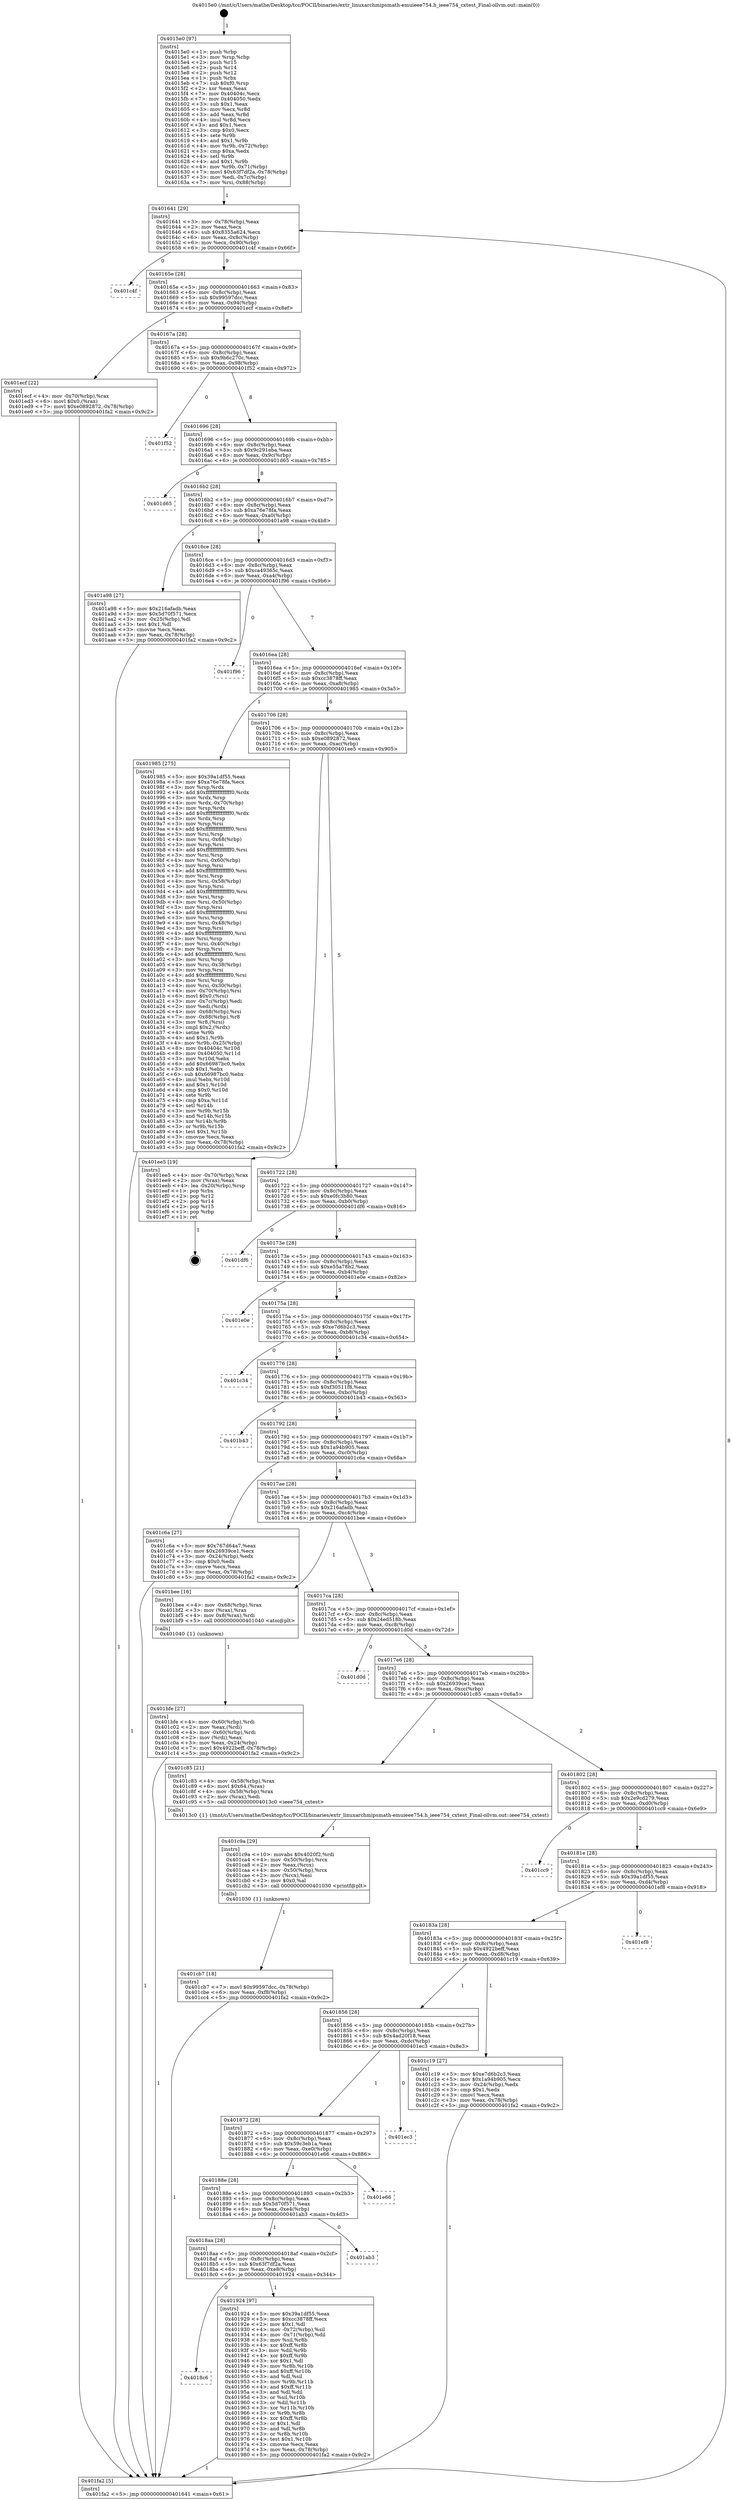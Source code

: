digraph "0x4015e0" {
  label = "0x4015e0 (/mnt/c/Users/mathe/Desktop/tcc/POCII/binaries/extr_linuxarchmipsmath-emuieee754.h_ieee754_cxtest_Final-ollvm.out::main(0))"
  labelloc = "t"
  node[shape=record]

  Entry [label="",width=0.3,height=0.3,shape=circle,fillcolor=black,style=filled]
  "0x401641" [label="{
     0x401641 [29]\l
     | [instrs]\l
     &nbsp;&nbsp;0x401641 \<+3\>: mov -0x78(%rbp),%eax\l
     &nbsp;&nbsp;0x401644 \<+2\>: mov %eax,%ecx\l
     &nbsp;&nbsp;0x401646 \<+6\>: sub $0x8355a624,%ecx\l
     &nbsp;&nbsp;0x40164c \<+6\>: mov %eax,-0x8c(%rbp)\l
     &nbsp;&nbsp;0x401652 \<+6\>: mov %ecx,-0x90(%rbp)\l
     &nbsp;&nbsp;0x401658 \<+6\>: je 0000000000401c4f \<main+0x66f\>\l
  }"]
  "0x401c4f" [label="{
     0x401c4f\l
  }", style=dashed]
  "0x40165e" [label="{
     0x40165e [28]\l
     | [instrs]\l
     &nbsp;&nbsp;0x40165e \<+5\>: jmp 0000000000401663 \<main+0x83\>\l
     &nbsp;&nbsp;0x401663 \<+6\>: mov -0x8c(%rbp),%eax\l
     &nbsp;&nbsp;0x401669 \<+5\>: sub $0x99597dcc,%eax\l
     &nbsp;&nbsp;0x40166e \<+6\>: mov %eax,-0x94(%rbp)\l
     &nbsp;&nbsp;0x401674 \<+6\>: je 0000000000401ecf \<main+0x8ef\>\l
  }"]
  Exit [label="",width=0.3,height=0.3,shape=circle,fillcolor=black,style=filled,peripheries=2]
  "0x401ecf" [label="{
     0x401ecf [22]\l
     | [instrs]\l
     &nbsp;&nbsp;0x401ecf \<+4\>: mov -0x70(%rbp),%rax\l
     &nbsp;&nbsp;0x401ed3 \<+6\>: movl $0x0,(%rax)\l
     &nbsp;&nbsp;0x401ed9 \<+7\>: movl $0xe0892872,-0x78(%rbp)\l
     &nbsp;&nbsp;0x401ee0 \<+5\>: jmp 0000000000401fa2 \<main+0x9c2\>\l
  }"]
  "0x40167a" [label="{
     0x40167a [28]\l
     | [instrs]\l
     &nbsp;&nbsp;0x40167a \<+5\>: jmp 000000000040167f \<main+0x9f\>\l
     &nbsp;&nbsp;0x40167f \<+6\>: mov -0x8c(%rbp),%eax\l
     &nbsp;&nbsp;0x401685 \<+5\>: sub $0x9b6c270c,%eax\l
     &nbsp;&nbsp;0x40168a \<+6\>: mov %eax,-0x98(%rbp)\l
     &nbsp;&nbsp;0x401690 \<+6\>: je 0000000000401f52 \<main+0x972\>\l
  }"]
  "0x401cb7" [label="{
     0x401cb7 [18]\l
     | [instrs]\l
     &nbsp;&nbsp;0x401cb7 \<+7\>: movl $0x99597dcc,-0x78(%rbp)\l
     &nbsp;&nbsp;0x401cbe \<+6\>: mov %eax,-0xf8(%rbp)\l
     &nbsp;&nbsp;0x401cc4 \<+5\>: jmp 0000000000401fa2 \<main+0x9c2\>\l
  }"]
  "0x401f52" [label="{
     0x401f52\l
  }", style=dashed]
  "0x401696" [label="{
     0x401696 [28]\l
     | [instrs]\l
     &nbsp;&nbsp;0x401696 \<+5\>: jmp 000000000040169b \<main+0xbb\>\l
     &nbsp;&nbsp;0x40169b \<+6\>: mov -0x8c(%rbp),%eax\l
     &nbsp;&nbsp;0x4016a1 \<+5\>: sub $0x9c291eba,%eax\l
     &nbsp;&nbsp;0x4016a6 \<+6\>: mov %eax,-0x9c(%rbp)\l
     &nbsp;&nbsp;0x4016ac \<+6\>: je 0000000000401d65 \<main+0x785\>\l
  }"]
  "0x401c9a" [label="{
     0x401c9a [29]\l
     | [instrs]\l
     &nbsp;&nbsp;0x401c9a \<+10\>: movabs $0x4020f2,%rdi\l
     &nbsp;&nbsp;0x401ca4 \<+4\>: mov -0x50(%rbp),%rcx\l
     &nbsp;&nbsp;0x401ca8 \<+2\>: mov %eax,(%rcx)\l
     &nbsp;&nbsp;0x401caa \<+4\>: mov -0x50(%rbp),%rcx\l
     &nbsp;&nbsp;0x401cae \<+2\>: mov (%rcx),%esi\l
     &nbsp;&nbsp;0x401cb0 \<+2\>: mov $0x0,%al\l
     &nbsp;&nbsp;0x401cb2 \<+5\>: call 0000000000401030 \<printf@plt\>\l
     | [calls]\l
     &nbsp;&nbsp;0x401030 \{1\} (unknown)\l
  }"]
  "0x401d65" [label="{
     0x401d65\l
  }", style=dashed]
  "0x4016b2" [label="{
     0x4016b2 [28]\l
     | [instrs]\l
     &nbsp;&nbsp;0x4016b2 \<+5\>: jmp 00000000004016b7 \<main+0xd7\>\l
     &nbsp;&nbsp;0x4016b7 \<+6\>: mov -0x8c(%rbp),%eax\l
     &nbsp;&nbsp;0x4016bd \<+5\>: sub $0xa76e78fa,%eax\l
     &nbsp;&nbsp;0x4016c2 \<+6\>: mov %eax,-0xa0(%rbp)\l
     &nbsp;&nbsp;0x4016c8 \<+6\>: je 0000000000401a98 \<main+0x4b8\>\l
  }"]
  "0x401bfe" [label="{
     0x401bfe [27]\l
     | [instrs]\l
     &nbsp;&nbsp;0x401bfe \<+4\>: mov -0x60(%rbp),%rdi\l
     &nbsp;&nbsp;0x401c02 \<+2\>: mov %eax,(%rdi)\l
     &nbsp;&nbsp;0x401c04 \<+4\>: mov -0x60(%rbp),%rdi\l
     &nbsp;&nbsp;0x401c08 \<+2\>: mov (%rdi),%eax\l
     &nbsp;&nbsp;0x401c0a \<+3\>: mov %eax,-0x24(%rbp)\l
     &nbsp;&nbsp;0x401c0d \<+7\>: movl $0x4922beff,-0x78(%rbp)\l
     &nbsp;&nbsp;0x401c14 \<+5\>: jmp 0000000000401fa2 \<main+0x9c2\>\l
  }"]
  "0x401a98" [label="{
     0x401a98 [27]\l
     | [instrs]\l
     &nbsp;&nbsp;0x401a98 \<+5\>: mov $0x216afadb,%eax\l
     &nbsp;&nbsp;0x401a9d \<+5\>: mov $0x5d70f571,%ecx\l
     &nbsp;&nbsp;0x401aa2 \<+3\>: mov -0x25(%rbp),%dl\l
     &nbsp;&nbsp;0x401aa5 \<+3\>: test $0x1,%dl\l
     &nbsp;&nbsp;0x401aa8 \<+3\>: cmovne %ecx,%eax\l
     &nbsp;&nbsp;0x401aab \<+3\>: mov %eax,-0x78(%rbp)\l
     &nbsp;&nbsp;0x401aae \<+5\>: jmp 0000000000401fa2 \<main+0x9c2\>\l
  }"]
  "0x4016ce" [label="{
     0x4016ce [28]\l
     | [instrs]\l
     &nbsp;&nbsp;0x4016ce \<+5\>: jmp 00000000004016d3 \<main+0xf3\>\l
     &nbsp;&nbsp;0x4016d3 \<+6\>: mov -0x8c(%rbp),%eax\l
     &nbsp;&nbsp;0x4016d9 \<+5\>: sub $0xca49365c,%eax\l
     &nbsp;&nbsp;0x4016de \<+6\>: mov %eax,-0xa4(%rbp)\l
     &nbsp;&nbsp;0x4016e4 \<+6\>: je 0000000000401f96 \<main+0x9b6\>\l
  }"]
  "0x4015e0" [label="{
     0x4015e0 [97]\l
     | [instrs]\l
     &nbsp;&nbsp;0x4015e0 \<+1\>: push %rbp\l
     &nbsp;&nbsp;0x4015e1 \<+3\>: mov %rsp,%rbp\l
     &nbsp;&nbsp;0x4015e4 \<+2\>: push %r15\l
     &nbsp;&nbsp;0x4015e6 \<+2\>: push %r14\l
     &nbsp;&nbsp;0x4015e8 \<+2\>: push %r12\l
     &nbsp;&nbsp;0x4015ea \<+1\>: push %rbx\l
     &nbsp;&nbsp;0x4015eb \<+7\>: sub $0xf0,%rsp\l
     &nbsp;&nbsp;0x4015f2 \<+2\>: xor %eax,%eax\l
     &nbsp;&nbsp;0x4015f4 \<+7\>: mov 0x40404c,%ecx\l
     &nbsp;&nbsp;0x4015fb \<+7\>: mov 0x404050,%edx\l
     &nbsp;&nbsp;0x401602 \<+3\>: sub $0x1,%eax\l
     &nbsp;&nbsp;0x401605 \<+3\>: mov %ecx,%r8d\l
     &nbsp;&nbsp;0x401608 \<+3\>: add %eax,%r8d\l
     &nbsp;&nbsp;0x40160b \<+4\>: imul %r8d,%ecx\l
     &nbsp;&nbsp;0x40160f \<+3\>: and $0x1,%ecx\l
     &nbsp;&nbsp;0x401612 \<+3\>: cmp $0x0,%ecx\l
     &nbsp;&nbsp;0x401615 \<+4\>: sete %r9b\l
     &nbsp;&nbsp;0x401619 \<+4\>: and $0x1,%r9b\l
     &nbsp;&nbsp;0x40161d \<+4\>: mov %r9b,-0x72(%rbp)\l
     &nbsp;&nbsp;0x401621 \<+3\>: cmp $0xa,%edx\l
     &nbsp;&nbsp;0x401624 \<+4\>: setl %r9b\l
     &nbsp;&nbsp;0x401628 \<+4\>: and $0x1,%r9b\l
     &nbsp;&nbsp;0x40162c \<+4\>: mov %r9b,-0x71(%rbp)\l
     &nbsp;&nbsp;0x401630 \<+7\>: movl $0x63f7df2a,-0x78(%rbp)\l
     &nbsp;&nbsp;0x401637 \<+3\>: mov %edi,-0x7c(%rbp)\l
     &nbsp;&nbsp;0x40163a \<+7\>: mov %rsi,-0x88(%rbp)\l
  }"]
  "0x401f96" [label="{
     0x401f96\l
  }", style=dashed]
  "0x4016ea" [label="{
     0x4016ea [28]\l
     | [instrs]\l
     &nbsp;&nbsp;0x4016ea \<+5\>: jmp 00000000004016ef \<main+0x10f\>\l
     &nbsp;&nbsp;0x4016ef \<+6\>: mov -0x8c(%rbp),%eax\l
     &nbsp;&nbsp;0x4016f5 \<+5\>: sub $0xcc3878ff,%eax\l
     &nbsp;&nbsp;0x4016fa \<+6\>: mov %eax,-0xa8(%rbp)\l
     &nbsp;&nbsp;0x401700 \<+6\>: je 0000000000401985 \<main+0x3a5\>\l
  }"]
  "0x401fa2" [label="{
     0x401fa2 [5]\l
     | [instrs]\l
     &nbsp;&nbsp;0x401fa2 \<+5\>: jmp 0000000000401641 \<main+0x61\>\l
  }"]
  "0x401985" [label="{
     0x401985 [275]\l
     | [instrs]\l
     &nbsp;&nbsp;0x401985 \<+5\>: mov $0x39a1df55,%eax\l
     &nbsp;&nbsp;0x40198a \<+5\>: mov $0xa76e78fa,%ecx\l
     &nbsp;&nbsp;0x40198f \<+3\>: mov %rsp,%rdx\l
     &nbsp;&nbsp;0x401992 \<+4\>: add $0xfffffffffffffff0,%rdx\l
     &nbsp;&nbsp;0x401996 \<+3\>: mov %rdx,%rsp\l
     &nbsp;&nbsp;0x401999 \<+4\>: mov %rdx,-0x70(%rbp)\l
     &nbsp;&nbsp;0x40199d \<+3\>: mov %rsp,%rdx\l
     &nbsp;&nbsp;0x4019a0 \<+4\>: add $0xfffffffffffffff0,%rdx\l
     &nbsp;&nbsp;0x4019a4 \<+3\>: mov %rdx,%rsp\l
     &nbsp;&nbsp;0x4019a7 \<+3\>: mov %rsp,%rsi\l
     &nbsp;&nbsp;0x4019aa \<+4\>: add $0xfffffffffffffff0,%rsi\l
     &nbsp;&nbsp;0x4019ae \<+3\>: mov %rsi,%rsp\l
     &nbsp;&nbsp;0x4019b1 \<+4\>: mov %rsi,-0x68(%rbp)\l
     &nbsp;&nbsp;0x4019b5 \<+3\>: mov %rsp,%rsi\l
     &nbsp;&nbsp;0x4019b8 \<+4\>: add $0xfffffffffffffff0,%rsi\l
     &nbsp;&nbsp;0x4019bc \<+3\>: mov %rsi,%rsp\l
     &nbsp;&nbsp;0x4019bf \<+4\>: mov %rsi,-0x60(%rbp)\l
     &nbsp;&nbsp;0x4019c3 \<+3\>: mov %rsp,%rsi\l
     &nbsp;&nbsp;0x4019c6 \<+4\>: add $0xfffffffffffffff0,%rsi\l
     &nbsp;&nbsp;0x4019ca \<+3\>: mov %rsi,%rsp\l
     &nbsp;&nbsp;0x4019cd \<+4\>: mov %rsi,-0x58(%rbp)\l
     &nbsp;&nbsp;0x4019d1 \<+3\>: mov %rsp,%rsi\l
     &nbsp;&nbsp;0x4019d4 \<+4\>: add $0xfffffffffffffff0,%rsi\l
     &nbsp;&nbsp;0x4019d8 \<+3\>: mov %rsi,%rsp\l
     &nbsp;&nbsp;0x4019db \<+4\>: mov %rsi,-0x50(%rbp)\l
     &nbsp;&nbsp;0x4019df \<+3\>: mov %rsp,%rsi\l
     &nbsp;&nbsp;0x4019e2 \<+4\>: add $0xfffffffffffffff0,%rsi\l
     &nbsp;&nbsp;0x4019e6 \<+3\>: mov %rsi,%rsp\l
     &nbsp;&nbsp;0x4019e9 \<+4\>: mov %rsi,-0x48(%rbp)\l
     &nbsp;&nbsp;0x4019ed \<+3\>: mov %rsp,%rsi\l
     &nbsp;&nbsp;0x4019f0 \<+4\>: add $0xfffffffffffffff0,%rsi\l
     &nbsp;&nbsp;0x4019f4 \<+3\>: mov %rsi,%rsp\l
     &nbsp;&nbsp;0x4019f7 \<+4\>: mov %rsi,-0x40(%rbp)\l
     &nbsp;&nbsp;0x4019fb \<+3\>: mov %rsp,%rsi\l
     &nbsp;&nbsp;0x4019fe \<+4\>: add $0xfffffffffffffff0,%rsi\l
     &nbsp;&nbsp;0x401a02 \<+3\>: mov %rsi,%rsp\l
     &nbsp;&nbsp;0x401a05 \<+4\>: mov %rsi,-0x38(%rbp)\l
     &nbsp;&nbsp;0x401a09 \<+3\>: mov %rsp,%rsi\l
     &nbsp;&nbsp;0x401a0c \<+4\>: add $0xfffffffffffffff0,%rsi\l
     &nbsp;&nbsp;0x401a10 \<+3\>: mov %rsi,%rsp\l
     &nbsp;&nbsp;0x401a13 \<+4\>: mov %rsi,-0x30(%rbp)\l
     &nbsp;&nbsp;0x401a17 \<+4\>: mov -0x70(%rbp),%rsi\l
     &nbsp;&nbsp;0x401a1b \<+6\>: movl $0x0,(%rsi)\l
     &nbsp;&nbsp;0x401a21 \<+3\>: mov -0x7c(%rbp),%edi\l
     &nbsp;&nbsp;0x401a24 \<+2\>: mov %edi,(%rdx)\l
     &nbsp;&nbsp;0x401a26 \<+4\>: mov -0x68(%rbp),%rsi\l
     &nbsp;&nbsp;0x401a2a \<+7\>: mov -0x88(%rbp),%r8\l
     &nbsp;&nbsp;0x401a31 \<+3\>: mov %r8,(%rsi)\l
     &nbsp;&nbsp;0x401a34 \<+3\>: cmpl $0x2,(%rdx)\l
     &nbsp;&nbsp;0x401a37 \<+4\>: setne %r9b\l
     &nbsp;&nbsp;0x401a3b \<+4\>: and $0x1,%r9b\l
     &nbsp;&nbsp;0x401a3f \<+4\>: mov %r9b,-0x25(%rbp)\l
     &nbsp;&nbsp;0x401a43 \<+8\>: mov 0x40404c,%r10d\l
     &nbsp;&nbsp;0x401a4b \<+8\>: mov 0x404050,%r11d\l
     &nbsp;&nbsp;0x401a53 \<+3\>: mov %r10d,%ebx\l
     &nbsp;&nbsp;0x401a56 \<+6\>: add $0x66987bc0,%ebx\l
     &nbsp;&nbsp;0x401a5c \<+3\>: sub $0x1,%ebx\l
     &nbsp;&nbsp;0x401a5f \<+6\>: sub $0x66987bc0,%ebx\l
     &nbsp;&nbsp;0x401a65 \<+4\>: imul %ebx,%r10d\l
     &nbsp;&nbsp;0x401a69 \<+4\>: and $0x1,%r10d\l
     &nbsp;&nbsp;0x401a6d \<+4\>: cmp $0x0,%r10d\l
     &nbsp;&nbsp;0x401a71 \<+4\>: sete %r9b\l
     &nbsp;&nbsp;0x401a75 \<+4\>: cmp $0xa,%r11d\l
     &nbsp;&nbsp;0x401a79 \<+4\>: setl %r14b\l
     &nbsp;&nbsp;0x401a7d \<+3\>: mov %r9b,%r15b\l
     &nbsp;&nbsp;0x401a80 \<+3\>: and %r14b,%r15b\l
     &nbsp;&nbsp;0x401a83 \<+3\>: xor %r14b,%r9b\l
     &nbsp;&nbsp;0x401a86 \<+3\>: or %r9b,%r15b\l
     &nbsp;&nbsp;0x401a89 \<+4\>: test $0x1,%r15b\l
     &nbsp;&nbsp;0x401a8d \<+3\>: cmovne %ecx,%eax\l
     &nbsp;&nbsp;0x401a90 \<+3\>: mov %eax,-0x78(%rbp)\l
     &nbsp;&nbsp;0x401a93 \<+5\>: jmp 0000000000401fa2 \<main+0x9c2\>\l
  }"]
  "0x401706" [label="{
     0x401706 [28]\l
     | [instrs]\l
     &nbsp;&nbsp;0x401706 \<+5\>: jmp 000000000040170b \<main+0x12b\>\l
     &nbsp;&nbsp;0x40170b \<+6\>: mov -0x8c(%rbp),%eax\l
     &nbsp;&nbsp;0x401711 \<+5\>: sub $0xe0892872,%eax\l
     &nbsp;&nbsp;0x401716 \<+6\>: mov %eax,-0xac(%rbp)\l
     &nbsp;&nbsp;0x40171c \<+6\>: je 0000000000401ee5 \<main+0x905\>\l
  }"]
  "0x4018c6" [label="{
     0x4018c6\l
  }", style=dashed]
  "0x401ee5" [label="{
     0x401ee5 [19]\l
     | [instrs]\l
     &nbsp;&nbsp;0x401ee5 \<+4\>: mov -0x70(%rbp),%rax\l
     &nbsp;&nbsp;0x401ee9 \<+2\>: mov (%rax),%eax\l
     &nbsp;&nbsp;0x401eeb \<+4\>: lea -0x20(%rbp),%rsp\l
     &nbsp;&nbsp;0x401eef \<+1\>: pop %rbx\l
     &nbsp;&nbsp;0x401ef0 \<+2\>: pop %r12\l
     &nbsp;&nbsp;0x401ef2 \<+2\>: pop %r14\l
     &nbsp;&nbsp;0x401ef4 \<+2\>: pop %r15\l
     &nbsp;&nbsp;0x401ef6 \<+1\>: pop %rbp\l
     &nbsp;&nbsp;0x401ef7 \<+1\>: ret\l
  }"]
  "0x401722" [label="{
     0x401722 [28]\l
     | [instrs]\l
     &nbsp;&nbsp;0x401722 \<+5\>: jmp 0000000000401727 \<main+0x147\>\l
     &nbsp;&nbsp;0x401727 \<+6\>: mov -0x8c(%rbp),%eax\l
     &nbsp;&nbsp;0x40172d \<+5\>: sub $0xe0fc3b80,%eax\l
     &nbsp;&nbsp;0x401732 \<+6\>: mov %eax,-0xb0(%rbp)\l
     &nbsp;&nbsp;0x401738 \<+6\>: je 0000000000401df6 \<main+0x816\>\l
  }"]
  "0x401924" [label="{
     0x401924 [97]\l
     | [instrs]\l
     &nbsp;&nbsp;0x401924 \<+5\>: mov $0x39a1df55,%eax\l
     &nbsp;&nbsp;0x401929 \<+5\>: mov $0xcc3878ff,%ecx\l
     &nbsp;&nbsp;0x40192e \<+2\>: mov $0x1,%dl\l
     &nbsp;&nbsp;0x401930 \<+4\>: mov -0x72(%rbp),%sil\l
     &nbsp;&nbsp;0x401934 \<+4\>: mov -0x71(%rbp),%dil\l
     &nbsp;&nbsp;0x401938 \<+3\>: mov %sil,%r8b\l
     &nbsp;&nbsp;0x40193b \<+4\>: xor $0xff,%r8b\l
     &nbsp;&nbsp;0x40193f \<+3\>: mov %dil,%r9b\l
     &nbsp;&nbsp;0x401942 \<+4\>: xor $0xff,%r9b\l
     &nbsp;&nbsp;0x401946 \<+3\>: xor $0x1,%dl\l
     &nbsp;&nbsp;0x401949 \<+3\>: mov %r8b,%r10b\l
     &nbsp;&nbsp;0x40194c \<+4\>: and $0xff,%r10b\l
     &nbsp;&nbsp;0x401950 \<+3\>: and %dl,%sil\l
     &nbsp;&nbsp;0x401953 \<+3\>: mov %r9b,%r11b\l
     &nbsp;&nbsp;0x401956 \<+4\>: and $0xff,%r11b\l
     &nbsp;&nbsp;0x40195a \<+3\>: and %dl,%dil\l
     &nbsp;&nbsp;0x40195d \<+3\>: or %sil,%r10b\l
     &nbsp;&nbsp;0x401960 \<+3\>: or %dil,%r11b\l
     &nbsp;&nbsp;0x401963 \<+3\>: xor %r11b,%r10b\l
     &nbsp;&nbsp;0x401966 \<+3\>: or %r9b,%r8b\l
     &nbsp;&nbsp;0x401969 \<+4\>: xor $0xff,%r8b\l
     &nbsp;&nbsp;0x40196d \<+3\>: or $0x1,%dl\l
     &nbsp;&nbsp;0x401970 \<+3\>: and %dl,%r8b\l
     &nbsp;&nbsp;0x401973 \<+3\>: or %r8b,%r10b\l
     &nbsp;&nbsp;0x401976 \<+4\>: test $0x1,%r10b\l
     &nbsp;&nbsp;0x40197a \<+3\>: cmovne %ecx,%eax\l
     &nbsp;&nbsp;0x40197d \<+3\>: mov %eax,-0x78(%rbp)\l
     &nbsp;&nbsp;0x401980 \<+5\>: jmp 0000000000401fa2 \<main+0x9c2\>\l
  }"]
  "0x401df6" [label="{
     0x401df6\l
  }", style=dashed]
  "0x40173e" [label="{
     0x40173e [28]\l
     | [instrs]\l
     &nbsp;&nbsp;0x40173e \<+5\>: jmp 0000000000401743 \<main+0x163\>\l
     &nbsp;&nbsp;0x401743 \<+6\>: mov -0x8c(%rbp),%eax\l
     &nbsp;&nbsp;0x401749 \<+5\>: sub $0xe55a78b2,%eax\l
     &nbsp;&nbsp;0x40174e \<+6\>: mov %eax,-0xb4(%rbp)\l
     &nbsp;&nbsp;0x401754 \<+6\>: je 0000000000401e0e \<main+0x82e\>\l
  }"]
  "0x4018aa" [label="{
     0x4018aa [28]\l
     | [instrs]\l
     &nbsp;&nbsp;0x4018aa \<+5\>: jmp 00000000004018af \<main+0x2cf\>\l
     &nbsp;&nbsp;0x4018af \<+6\>: mov -0x8c(%rbp),%eax\l
     &nbsp;&nbsp;0x4018b5 \<+5\>: sub $0x63f7df2a,%eax\l
     &nbsp;&nbsp;0x4018ba \<+6\>: mov %eax,-0xe8(%rbp)\l
     &nbsp;&nbsp;0x4018c0 \<+6\>: je 0000000000401924 \<main+0x344\>\l
  }"]
  "0x401e0e" [label="{
     0x401e0e\l
  }", style=dashed]
  "0x40175a" [label="{
     0x40175a [28]\l
     | [instrs]\l
     &nbsp;&nbsp;0x40175a \<+5\>: jmp 000000000040175f \<main+0x17f\>\l
     &nbsp;&nbsp;0x40175f \<+6\>: mov -0x8c(%rbp),%eax\l
     &nbsp;&nbsp;0x401765 \<+5\>: sub $0xe7d6b2c3,%eax\l
     &nbsp;&nbsp;0x40176a \<+6\>: mov %eax,-0xb8(%rbp)\l
     &nbsp;&nbsp;0x401770 \<+6\>: je 0000000000401c34 \<main+0x654\>\l
  }"]
  "0x401ab3" [label="{
     0x401ab3\l
  }", style=dashed]
  "0x401c34" [label="{
     0x401c34\l
  }", style=dashed]
  "0x401776" [label="{
     0x401776 [28]\l
     | [instrs]\l
     &nbsp;&nbsp;0x401776 \<+5\>: jmp 000000000040177b \<main+0x19b\>\l
     &nbsp;&nbsp;0x40177b \<+6\>: mov -0x8c(%rbp),%eax\l
     &nbsp;&nbsp;0x401781 \<+5\>: sub $0xf30511f8,%eax\l
     &nbsp;&nbsp;0x401786 \<+6\>: mov %eax,-0xbc(%rbp)\l
     &nbsp;&nbsp;0x40178c \<+6\>: je 0000000000401b43 \<main+0x563\>\l
  }"]
  "0x40188e" [label="{
     0x40188e [28]\l
     | [instrs]\l
     &nbsp;&nbsp;0x40188e \<+5\>: jmp 0000000000401893 \<main+0x2b3\>\l
     &nbsp;&nbsp;0x401893 \<+6\>: mov -0x8c(%rbp),%eax\l
     &nbsp;&nbsp;0x401899 \<+5\>: sub $0x5d70f571,%eax\l
     &nbsp;&nbsp;0x40189e \<+6\>: mov %eax,-0xe4(%rbp)\l
     &nbsp;&nbsp;0x4018a4 \<+6\>: je 0000000000401ab3 \<main+0x4d3\>\l
  }"]
  "0x401b43" [label="{
     0x401b43\l
  }", style=dashed]
  "0x401792" [label="{
     0x401792 [28]\l
     | [instrs]\l
     &nbsp;&nbsp;0x401792 \<+5\>: jmp 0000000000401797 \<main+0x1b7\>\l
     &nbsp;&nbsp;0x401797 \<+6\>: mov -0x8c(%rbp),%eax\l
     &nbsp;&nbsp;0x40179d \<+5\>: sub $0x1a94b905,%eax\l
     &nbsp;&nbsp;0x4017a2 \<+6\>: mov %eax,-0xc0(%rbp)\l
     &nbsp;&nbsp;0x4017a8 \<+6\>: je 0000000000401c6a \<main+0x68a\>\l
  }"]
  "0x401e66" [label="{
     0x401e66\l
  }", style=dashed]
  "0x401c6a" [label="{
     0x401c6a [27]\l
     | [instrs]\l
     &nbsp;&nbsp;0x401c6a \<+5\>: mov $0x767d64a7,%eax\l
     &nbsp;&nbsp;0x401c6f \<+5\>: mov $0x26939ce1,%ecx\l
     &nbsp;&nbsp;0x401c74 \<+3\>: mov -0x24(%rbp),%edx\l
     &nbsp;&nbsp;0x401c77 \<+3\>: cmp $0x0,%edx\l
     &nbsp;&nbsp;0x401c7a \<+3\>: cmove %ecx,%eax\l
     &nbsp;&nbsp;0x401c7d \<+3\>: mov %eax,-0x78(%rbp)\l
     &nbsp;&nbsp;0x401c80 \<+5\>: jmp 0000000000401fa2 \<main+0x9c2\>\l
  }"]
  "0x4017ae" [label="{
     0x4017ae [28]\l
     | [instrs]\l
     &nbsp;&nbsp;0x4017ae \<+5\>: jmp 00000000004017b3 \<main+0x1d3\>\l
     &nbsp;&nbsp;0x4017b3 \<+6\>: mov -0x8c(%rbp),%eax\l
     &nbsp;&nbsp;0x4017b9 \<+5\>: sub $0x216afadb,%eax\l
     &nbsp;&nbsp;0x4017be \<+6\>: mov %eax,-0xc4(%rbp)\l
     &nbsp;&nbsp;0x4017c4 \<+6\>: je 0000000000401bee \<main+0x60e\>\l
  }"]
  "0x401872" [label="{
     0x401872 [28]\l
     | [instrs]\l
     &nbsp;&nbsp;0x401872 \<+5\>: jmp 0000000000401877 \<main+0x297\>\l
     &nbsp;&nbsp;0x401877 \<+6\>: mov -0x8c(%rbp),%eax\l
     &nbsp;&nbsp;0x40187d \<+5\>: sub $0x59c3eb1a,%eax\l
     &nbsp;&nbsp;0x401882 \<+6\>: mov %eax,-0xe0(%rbp)\l
     &nbsp;&nbsp;0x401888 \<+6\>: je 0000000000401e66 \<main+0x886\>\l
  }"]
  "0x401bee" [label="{
     0x401bee [16]\l
     | [instrs]\l
     &nbsp;&nbsp;0x401bee \<+4\>: mov -0x68(%rbp),%rax\l
     &nbsp;&nbsp;0x401bf2 \<+3\>: mov (%rax),%rax\l
     &nbsp;&nbsp;0x401bf5 \<+4\>: mov 0x8(%rax),%rdi\l
     &nbsp;&nbsp;0x401bf9 \<+5\>: call 0000000000401040 \<atoi@plt\>\l
     | [calls]\l
     &nbsp;&nbsp;0x401040 \{1\} (unknown)\l
  }"]
  "0x4017ca" [label="{
     0x4017ca [28]\l
     | [instrs]\l
     &nbsp;&nbsp;0x4017ca \<+5\>: jmp 00000000004017cf \<main+0x1ef\>\l
     &nbsp;&nbsp;0x4017cf \<+6\>: mov -0x8c(%rbp),%eax\l
     &nbsp;&nbsp;0x4017d5 \<+5\>: sub $0x24ed518b,%eax\l
     &nbsp;&nbsp;0x4017da \<+6\>: mov %eax,-0xc8(%rbp)\l
     &nbsp;&nbsp;0x4017e0 \<+6\>: je 0000000000401d0d \<main+0x72d\>\l
  }"]
  "0x401ec3" [label="{
     0x401ec3\l
  }", style=dashed]
  "0x401d0d" [label="{
     0x401d0d\l
  }", style=dashed]
  "0x4017e6" [label="{
     0x4017e6 [28]\l
     | [instrs]\l
     &nbsp;&nbsp;0x4017e6 \<+5\>: jmp 00000000004017eb \<main+0x20b\>\l
     &nbsp;&nbsp;0x4017eb \<+6\>: mov -0x8c(%rbp),%eax\l
     &nbsp;&nbsp;0x4017f1 \<+5\>: sub $0x26939ce1,%eax\l
     &nbsp;&nbsp;0x4017f6 \<+6\>: mov %eax,-0xcc(%rbp)\l
     &nbsp;&nbsp;0x4017fc \<+6\>: je 0000000000401c85 \<main+0x6a5\>\l
  }"]
  "0x401856" [label="{
     0x401856 [28]\l
     | [instrs]\l
     &nbsp;&nbsp;0x401856 \<+5\>: jmp 000000000040185b \<main+0x27b\>\l
     &nbsp;&nbsp;0x40185b \<+6\>: mov -0x8c(%rbp),%eax\l
     &nbsp;&nbsp;0x401861 \<+5\>: sub $0x4ad20f18,%eax\l
     &nbsp;&nbsp;0x401866 \<+6\>: mov %eax,-0xdc(%rbp)\l
     &nbsp;&nbsp;0x40186c \<+6\>: je 0000000000401ec3 \<main+0x8e3\>\l
  }"]
  "0x401c85" [label="{
     0x401c85 [21]\l
     | [instrs]\l
     &nbsp;&nbsp;0x401c85 \<+4\>: mov -0x58(%rbp),%rax\l
     &nbsp;&nbsp;0x401c89 \<+6\>: movl $0x64,(%rax)\l
     &nbsp;&nbsp;0x401c8f \<+4\>: mov -0x58(%rbp),%rax\l
     &nbsp;&nbsp;0x401c93 \<+2\>: mov (%rax),%edi\l
     &nbsp;&nbsp;0x401c95 \<+5\>: call 00000000004013c0 \<ieee754_cxtest\>\l
     | [calls]\l
     &nbsp;&nbsp;0x4013c0 \{1\} (/mnt/c/Users/mathe/Desktop/tcc/POCII/binaries/extr_linuxarchmipsmath-emuieee754.h_ieee754_cxtest_Final-ollvm.out::ieee754_cxtest)\l
  }"]
  "0x401802" [label="{
     0x401802 [28]\l
     | [instrs]\l
     &nbsp;&nbsp;0x401802 \<+5\>: jmp 0000000000401807 \<main+0x227\>\l
     &nbsp;&nbsp;0x401807 \<+6\>: mov -0x8c(%rbp),%eax\l
     &nbsp;&nbsp;0x40180d \<+5\>: sub $0x2e9cd279,%eax\l
     &nbsp;&nbsp;0x401812 \<+6\>: mov %eax,-0xd0(%rbp)\l
     &nbsp;&nbsp;0x401818 \<+6\>: je 0000000000401cc9 \<main+0x6e9\>\l
  }"]
  "0x401c19" [label="{
     0x401c19 [27]\l
     | [instrs]\l
     &nbsp;&nbsp;0x401c19 \<+5\>: mov $0xe7d6b2c3,%eax\l
     &nbsp;&nbsp;0x401c1e \<+5\>: mov $0x1a94b905,%ecx\l
     &nbsp;&nbsp;0x401c23 \<+3\>: mov -0x24(%rbp),%edx\l
     &nbsp;&nbsp;0x401c26 \<+3\>: cmp $0x1,%edx\l
     &nbsp;&nbsp;0x401c29 \<+3\>: cmovl %ecx,%eax\l
     &nbsp;&nbsp;0x401c2c \<+3\>: mov %eax,-0x78(%rbp)\l
     &nbsp;&nbsp;0x401c2f \<+5\>: jmp 0000000000401fa2 \<main+0x9c2\>\l
  }"]
  "0x401cc9" [label="{
     0x401cc9\l
  }", style=dashed]
  "0x40181e" [label="{
     0x40181e [28]\l
     | [instrs]\l
     &nbsp;&nbsp;0x40181e \<+5\>: jmp 0000000000401823 \<main+0x243\>\l
     &nbsp;&nbsp;0x401823 \<+6\>: mov -0x8c(%rbp),%eax\l
     &nbsp;&nbsp;0x401829 \<+5\>: sub $0x39a1df55,%eax\l
     &nbsp;&nbsp;0x40182e \<+6\>: mov %eax,-0xd4(%rbp)\l
     &nbsp;&nbsp;0x401834 \<+6\>: je 0000000000401ef8 \<main+0x918\>\l
  }"]
  "0x40183a" [label="{
     0x40183a [28]\l
     | [instrs]\l
     &nbsp;&nbsp;0x40183a \<+5\>: jmp 000000000040183f \<main+0x25f\>\l
     &nbsp;&nbsp;0x40183f \<+6\>: mov -0x8c(%rbp),%eax\l
     &nbsp;&nbsp;0x401845 \<+5\>: sub $0x4922beff,%eax\l
     &nbsp;&nbsp;0x40184a \<+6\>: mov %eax,-0xd8(%rbp)\l
     &nbsp;&nbsp;0x401850 \<+6\>: je 0000000000401c19 \<main+0x639\>\l
  }"]
  "0x401ef8" [label="{
     0x401ef8\l
  }", style=dashed]
  Entry -> "0x4015e0" [label=" 1"]
  "0x401641" -> "0x401c4f" [label=" 0"]
  "0x401641" -> "0x40165e" [label=" 9"]
  "0x401ee5" -> Exit [label=" 1"]
  "0x40165e" -> "0x401ecf" [label=" 1"]
  "0x40165e" -> "0x40167a" [label=" 8"]
  "0x401ecf" -> "0x401fa2" [label=" 1"]
  "0x40167a" -> "0x401f52" [label=" 0"]
  "0x40167a" -> "0x401696" [label=" 8"]
  "0x401cb7" -> "0x401fa2" [label=" 1"]
  "0x401696" -> "0x401d65" [label=" 0"]
  "0x401696" -> "0x4016b2" [label=" 8"]
  "0x401c9a" -> "0x401cb7" [label=" 1"]
  "0x4016b2" -> "0x401a98" [label=" 1"]
  "0x4016b2" -> "0x4016ce" [label=" 7"]
  "0x401c85" -> "0x401c9a" [label=" 1"]
  "0x4016ce" -> "0x401f96" [label=" 0"]
  "0x4016ce" -> "0x4016ea" [label=" 7"]
  "0x401c19" -> "0x401fa2" [label=" 1"]
  "0x4016ea" -> "0x401985" [label=" 1"]
  "0x4016ea" -> "0x401706" [label=" 6"]
  "0x401bfe" -> "0x401fa2" [label=" 1"]
  "0x401706" -> "0x401ee5" [label=" 1"]
  "0x401706" -> "0x401722" [label=" 5"]
  "0x401bee" -> "0x401bfe" [label=" 1"]
  "0x401722" -> "0x401df6" [label=" 0"]
  "0x401722" -> "0x40173e" [label=" 5"]
  "0x401a98" -> "0x401fa2" [label=" 1"]
  "0x40173e" -> "0x401e0e" [label=" 0"]
  "0x40173e" -> "0x40175a" [label=" 5"]
  "0x401c6a" -> "0x401fa2" [label=" 1"]
  "0x40175a" -> "0x401c34" [label=" 0"]
  "0x40175a" -> "0x401776" [label=" 5"]
  "0x401fa2" -> "0x401641" [label=" 8"]
  "0x401776" -> "0x401b43" [label=" 0"]
  "0x401776" -> "0x401792" [label=" 5"]
  "0x401924" -> "0x401fa2" [label=" 1"]
  "0x401792" -> "0x401c6a" [label=" 1"]
  "0x401792" -> "0x4017ae" [label=" 4"]
  "0x4018aa" -> "0x4018c6" [label=" 0"]
  "0x4017ae" -> "0x401bee" [label=" 1"]
  "0x4017ae" -> "0x4017ca" [label=" 3"]
  "0x401985" -> "0x401fa2" [label=" 1"]
  "0x4017ca" -> "0x401d0d" [label=" 0"]
  "0x4017ca" -> "0x4017e6" [label=" 3"]
  "0x40188e" -> "0x4018aa" [label=" 1"]
  "0x4017e6" -> "0x401c85" [label=" 1"]
  "0x4017e6" -> "0x401802" [label=" 2"]
  "0x4015e0" -> "0x401641" [label=" 1"]
  "0x401802" -> "0x401cc9" [label=" 0"]
  "0x401802" -> "0x40181e" [label=" 2"]
  "0x401872" -> "0x40188e" [label=" 1"]
  "0x40181e" -> "0x401ef8" [label=" 0"]
  "0x40181e" -> "0x40183a" [label=" 2"]
  "0x401872" -> "0x401e66" [label=" 0"]
  "0x40183a" -> "0x401c19" [label=" 1"]
  "0x40183a" -> "0x401856" [label=" 1"]
  "0x40188e" -> "0x401ab3" [label=" 0"]
  "0x401856" -> "0x401ec3" [label=" 0"]
  "0x401856" -> "0x401872" [label=" 1"]
  "0x4018aa" -> "0x401924" [label=" 1"]
}
